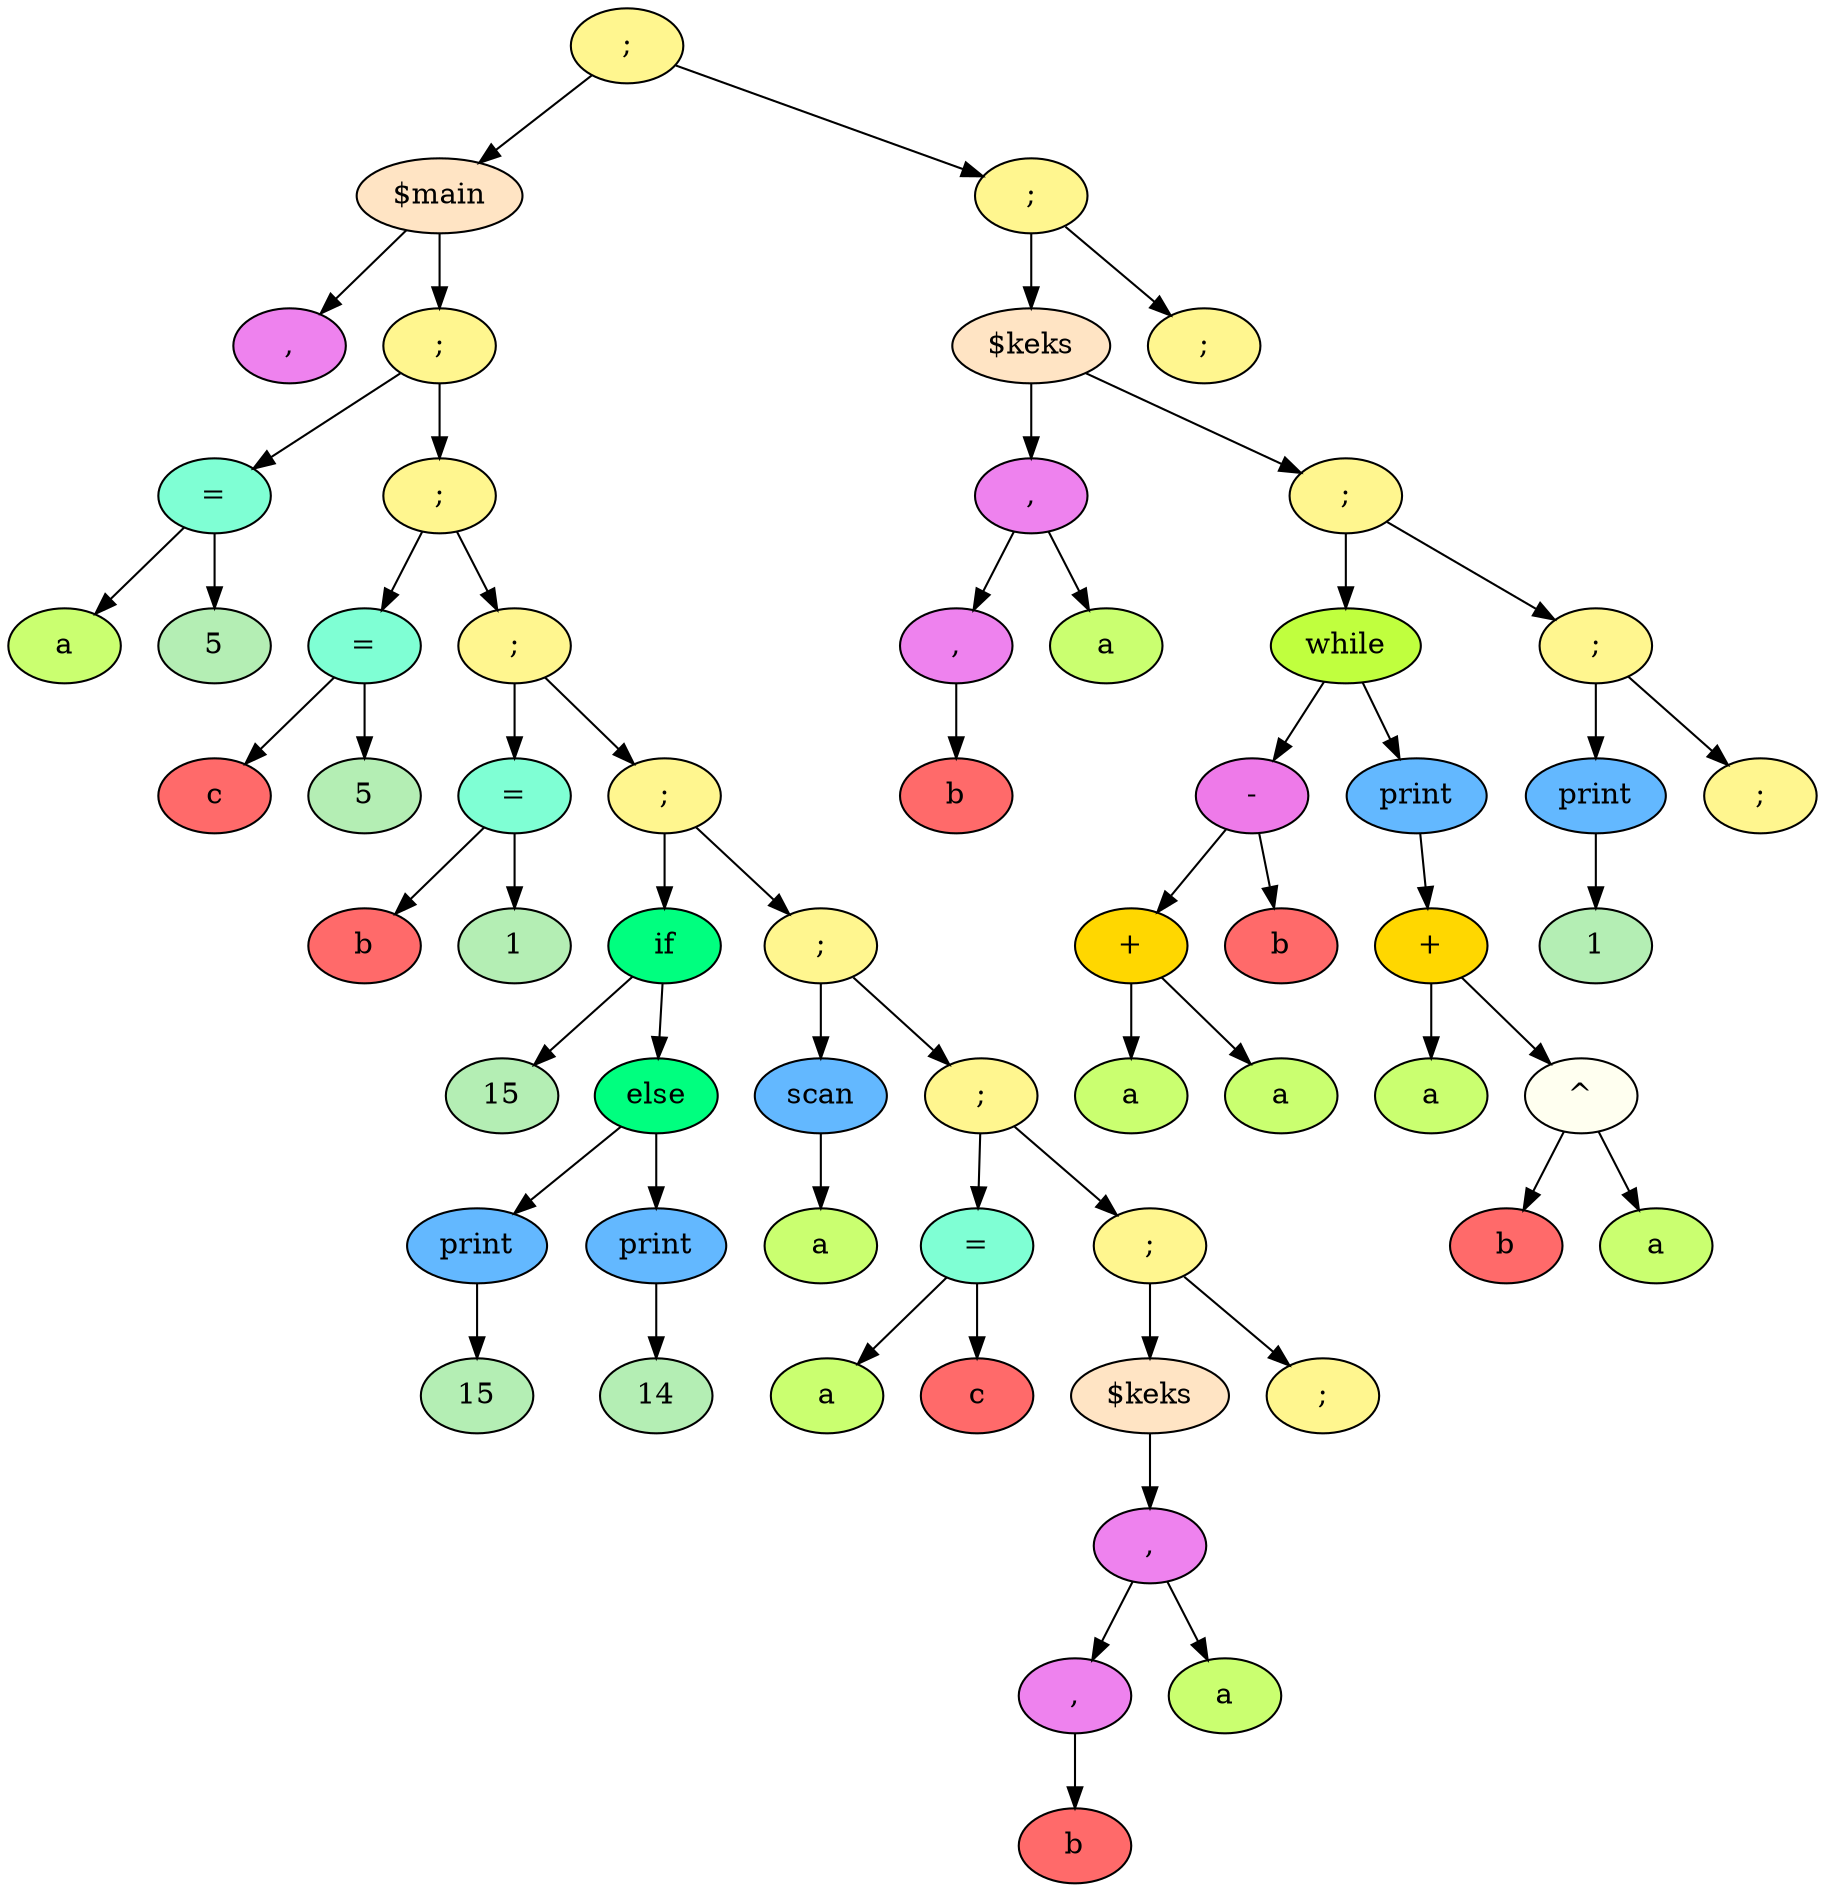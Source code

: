 digraph G {
fontsize = 50
94481044471936[label = ";", style = "filled", fillcolor = "khaki1"]
94481044472064[label = "$main", style = "filled", fillcolor = "bisque"]
94481044471936 -> 94481044472064
94481044472064[label = "$main", style = "filled", fillcolor = "bisque"]
94481044472256[label = ",", style = "filled", fillcolor = "violet"]
94481044472064 -> 94481044472256
94481044472256[label = ",", style = "filled", fillcolor = "violet"]
94481044472064[label = "$main", style = "filled", fillcolor = "bisque"]
94481044472320[label = ";", style = "filled", fillcolor = "khaki1"]
94481044472064 -> 94481044472320
94481044472320[label = ";", style = "filled", fillcolor = "khaki1"]
94481044472448[label = "=", style = "filled", fillcolor = "aquamarine"]
94481044472320 -> 94481044472448
94481044472448[label = "=", style = "filled", fillcolor = "aquamarine"]
94481044472512[label = "a", style = "filled", fillcolor = "darkolivegreen1"]
94481044472448 -> 94481044472512
94481044472512[label = "a", style = "filled", fillcolor = "darkolivegreen1"]
94481044472448[label = "=", style = "filled", fillcolor = "aquamarine"]
94481044472768[label = "5", style = "filled", fillcolor = "darkseagreen2"]
94481044472448 -> 94481044472768
94481044472768[label = "5", style = "filled", fillcolor = "darkseagreen2"]
94481044472320[label = ";", style = "filled", fillcolor = "khaki1"]
94481044472832[label = ";", style = "filled", fillcolor = "khaki1"]
94481044472320 -> 94481044472832
94481044472832[label = ";", style = "filled", fillcolor = "khaki1"]
94481044472960[label = "=", style = "filled", fillcolor = "aquamarine"]
94481044472832 -> 94481044472960
94481044472960[label = "=", style = "filled", fillcolor = "aquamarine"]
94481044473024[label = "c", style = "filled", fillcolor = "indianred1"]
94481044472960 -> 94481044473024
94481044473024[label = "c", style = "filled", fillcolor = "indianred1"]
94481044472960[label = "=", style = "filled", fillcolor = "aquamarine"]
94481044473280[label = "5", style = "filled", fillcolor = "darkseagreen2"]
94481044472960 -> 94481044473280
94481044473280[label = "5", style = "filled", fillcolor = "darkseagreen2"]
94481044472832[label = ";", style = "filled", fillcolor = "khaki1"]
94481044473344[label = ";", style = "filled", fillcolor = "khaki1"]
94481044472832 -> 94481044473344
94481044473344[label = ";", style = "filled", fillcolor = "khaki1"]
94481044473472[label = "=", style = "filled", fillcolor = "aquamarine"]
94481044473344 -> 94481044473472
94481044473472[label = "=", style = "filled", fillcolor = "aquamarine"]
94481044473536[label = "b", style = "filled", fillcolor = "indianred1"]
94481044473472 -> 94481044473536
94481044473536[label = "b", style = "filled", fillcolor = "indianred1"]
94481044473472[label = "=", style = "filled", fillcolor = "aquamarine"]
94481044473792[label = "1", style = "filled", fillcolor = "darkseagreen2"]
94481044473472 -> 94481044473792
94481044473792[label = "1", style = "filled", fillcolor = "darkseagreen2"]
94481044473344[label = ";", style = "filled", fillcolor = "khaki1"]
94481044473856[label = ";", style = "filled", fillcolor = "khaki1"]
94481044473344 -> 94481044473856
94481044473856[label = ";", style = "filled", fillcolor = "khaki1"]
94481044473984[label = "if", style = "filled", fillcolor = "springgreen"]
94481044473856 -> 94481044473984
94481044473984[label = "if", style = "filled", fillcolor = "springgreen"]
94481044474304[label = "15", style = "filled", fillcolor = "darkseagreen2"]
94481044473984 -> 94481044474304
94481044474304[label = "15", style = "filled", fillcolor = "darkseagreen2"]
94481044473984[label = "if", style = "filled", fillcolor = "springgreen"]
94481044474368[label = "else", style = "filled", fillcolor = "springgreen"]
94481044473984 -> 94481044474368
94481044474368[label = "else", style = "filled", fillcolor = "springgreen"]
94481044474560[label = "print", style = "filled", fillcolor = "steelblue1"]
94481044474368 -> 94481044474560
94481044474560[label = "print", style = "filled", fillcolor = "steelblue1"]
94481044474880[label = "15", style = "filled", fillcolor = "darkseagreen2"]
94481044474560 -> 94481044474880
94481044474880[label = "15", style = "filled", fillcolor = "darkseagreen2"]
94481044474368[label = "else", style = "filled", fillcolor = "springgreen"]
94481044475072[label = "print", style = "filled", fillcolor = "steelblue1"]
94481044474368 -> 94481044475072
94481044475072[label = "print", style = "filled", fillcolor = "steelblue1"]
94481044475392[label = "14", style = "filled", fillcolor = "darkseagreen2"]
94481044475072 -> 94481044475392
94481044475392[label = "14", style = "filled", fillcolor = "darkseagreen2"]
94481044473856[label = ";", style = "filled", fillcolor = "khaki1"]
94481044475456[label = ";", style = "filled", fillcolor = "khaki1"]
94481044473856 -> 94481044475456
94481044475456[label = ";", style = "filled", fillcolor = "khaki1"]
94481044475584[label = "scan", style = "filled", fillcolor = "steelblue1"]
94481044475456 -> 94481044475584
94481044475584[label = "scan", style = "filled", fillcolor = "steelblue1"]
94481044475712[label = "a", style = "filled", fillcolor = "darkolivegreen1"]
94481044475584 -> 94481044475712
94481044475712[label = "a", style = "filled", fillcolor = "darkolivegreen1"]
94481044475456[label = ";", style = "filled", fillcolor = "khaki1"]
94481044475776[label = ";", style = "filled", fillcolor = "khaki1"]
94481044475456 -> 94481044475776
94481044475776[label = ";", style = "filled", fillcolor = "khaki1"]
94481044475904[label = "=", style = "filled", fillcolor = "aquamarine"]
94481044475776 -> 94481044475904
94481044475904[label = "=", style = "filled", fillcolor = "aquamarine"]
94481044475968[label = "a", style = "filled", fillcolor = "darkolivegreen1"]
94481044475904 -> 94481044475968
94481044475968[label = "a", style = "filled", fillcolor = "darkolivegreen1"]
94481044475904[label = "=", style = "filled", fillcolor = "aquamarine"]
94481044476224[label = "c", style = "filled", fillcolor = "indianred1"]
94481044475904 -> 94481044476224
94481044476224[label = "c", style = "filled", fillcolor = "indianred1"]
94481044475776[label = ";", style = "filled", fillcolor = "khaki1"]
94481044476288[label = ";", style = "filled", fillcolor = "khaki1"]
94481044475776 -> 94481044476288
94481044476288[label = ";", style = "filled", fillcolor = "khaki1"]
94481044476416[label = "$keks", style = "filled", fillcolor = "bisque"]
94481044476288 -> 94481044476416
94481044476416[label = "$keks", style = "filled", fillcolor = "bisque"]
94481044476608[label = ",", style = "filled", fillcolor = "violet"]
94481044476416 -> 94481044476608
94481044476608[label = ",", style = "filled", fillcolor = "violet"]
94481044476736[label = ",", style = "filled", fillcolor = "violet"]
94481044476608 -> 94481044476736
94481044476736[label = ",", style = "filled", fillcolor = "violet"]
94481044476800[label = "b", style = "filled", fillcolor = "indianred1"]
94481044476736 -> 94481044476800
94481044476800[label = "b", style = "filled", fillcolor = "indianred1"]
94481044476608[label = ",", style = "filled", fillcolor = "violet"]
94481044476672[label = "a", style = "filled", fillcolor = "darkolivegreen1"]
94481044476608 -> 94481044476672
94481044476672[label = "a", style = "filled", fillcolor = "darkolivegreen1"]
94481044476288[label = ";", style = "filled", fillcolor = "khaki1"]
94481044476864[label = ";", style = "filled", fillcolor = "khaki1"]
94481044476288 -> 94481044476864
94481044476864[label = ";", style = "filled", fillcolor = "khaki1"]
94481044471936[label = ";", style = "filled", fillcolor = "khaki1"]
94481044476928[label = ";", style = "filled", fillcolor = "khaki1"]
94481044471936 -> 94481044476928
94481044476928[label = ";", style = "filled", fillcolor = "khaki1"]
94481044477056[label = "$keks", style = "filled", fillcolor = "bisque"]
94481044476928 -> 94481044477056
94481044477056[label = "$keks", style = "filled", fillcolor = "bisque"]
94481044477248[label = ",", style = "filled", fillcolor = "violet"]
94481044477056 -> 94481044477248
94481044477248[label = ",", style = "filled", fillcolor = "violet"]
94481044477376[label = ",", style = "filled", fillcolor = "violet"]
94481044477248 -> 94481044477376
94481044477376[label = ",", style = "filled", fillcolor = "violet"]
94481044477440[label = "b", style = "filled", fillcolor = "indianred1"]
94481044477376 -> 94481044477440
94481044477440[label = "b", style = "filled", fillcolor = "indianred1"]
94481044477248[label = ",", style = "filled", fillcolor = "violet"]
94481044477312[label = "a", style = "filled", fillcolor = "darkolivegreen1"]
94481044477248 -> 94481044477312
94481044477312[label = "a", style = "filled", fillcolor = "darkolivegreen1"]
94481044477056[label = "$keks", style = "filled", fillcolor = "bisque"]
94481044477504[label = ";", style = "filled", fillcolor = "khaki1"]
94481044477056 -> 94481044477504
94481044477504[label = ";", style = "filled", fillcolor = "khaki1"]
94481044477632[label = "while", style = "filled", fillcolor = "olivedrab1"]
94481044477504 -> 94481044477632
94481044477632[label = "while", style = "filled", fillcolor = "olivedrab1"]
94481044478208[label = "-", style = "filled", fillcolor = "orchid2"]
94481044477632 -> 94481044478208
94481044478208[label = "-", style = "filled", fillcolor = "orchid2"]
94481044477760[label = "+", style = "filled", fillcolor = "gold"]
94481044478208 -> 94481044477760
94481044477760[label = "+", style = "filled", fillcolor = "gold"]
94481044477952[label = "a", style = "filled", fillcolor = "darkolivegreen1"]
94481044477760 -> 94481044477952
94481044477952[label = "a", style = "filled", fillcolor = "darkolivegreen1"]
94481044477760[label = "+", style = "filled", fillcolor = "gold"]
94481044478144[label = "a", style = "filled", fillcolor = "darkolivegreen1"]
94481044477760 -> 94481044478144
94481044478144[label = "a", style = "filled", fillcolor = "darkolivegreen1"]
94481044478208[label = "-", style = "filled", fillcolor = "orchid2"]
94481044478400[label = "b", style = "filled", fillcolor = "indianred1"]
94481044478208 -> 94481044478400
94481044478400[label = "b", style = "filled", fillcolor = "indianred1"]
94481044477632[label = "while", style = "filled", fillcolor = "olivedrab1"]
94481044478592[label = "print", style = "filled", fillcolor = "steelblue1"]
94481044477632 -> 94481044478592
94481044478592[label = "print", style = "filled", fillcolor = "steelblue1"]
94481044478720[label = "+", style = "filled", fillcolor = "gold"]
94481044478592 -> 94481044478720
94481044478720[label = "+", style = "filled", fillcolor = "gold"]
94481044478912[label = "a", style = "filled", fillcolor = "darkolivegreen1"]
94481044478720 -> 94481044478912
94481044478912[label = "a", style = "filled", fillcolor = "darkolivegreen1"]
94481044478720[label = "+", style = "filled", fillcolor = "gold"]
94481044479040[label = "^", style = "filled", fillcolor = "ivory"]
94481044478720 -> 94481044479040
94481044479040[label = "^", style = "filled", fillcolor = "ivory"]
94481044479104[label = "b", style = "filled", fillcolor = "indianred1"]
94481044479040 -> 94481044479104
94481044479104[label = "b", style = "filled", fillcolor = "indianred1"]
94481044479040[label = "^", style = "filled", fillcolor = "ivory"]
94481044479168[label = "a", style = "filled", fillcolor = "darkolivegreen1"]
94481044479040 -> 94481044479168
94481044479168[label = "a", style = "filled", fillcolor = "darkolivegreen1"]
94481044477504[label = ";", style = "filled", fillcolor = "khaki1"]
94481044479232[label = ";", style = "filled", fillcolor = "khaki1"]
94481044477504 -> 94481044479232
94481044479232[label = ";", style = "filled", fillcolor = "khaki1"]
94481044479360[label = "print", style = "filled", fillcolor = "steelblue1"]
94481044479232 -> 94481044479360
94481044479360[label = "print", style = "filled", fillcolor = "steelblue1"]
94481044479680[label = "1", style = "filled", fillcolor = "darkseagreen2"]
94481044479360 -> 94481044479680
94481044479680[label = "1", style = "filled", fillcolor = "darkseagreen2"]
94481044479232[label = ";", style = "filled", fillcolor = "khaki1"]
94481044479744[label = ";", style = "filled", fillcolor = "khaki1"]
94481044479232 -> 94481044479744
94481044479744[label = ";", style = "filled", fillcolor = "khaki1"]
94481044476928[label = ";", style = "filled", fillcolor = "khaki1"]
94481044479808[label = ";", style = "filled", fillcolor = "khaki1"]
94481044476928 -> 94481044479808
94481044479808[label = ";", style = "filled", fillcolor = "khaki1"]
}